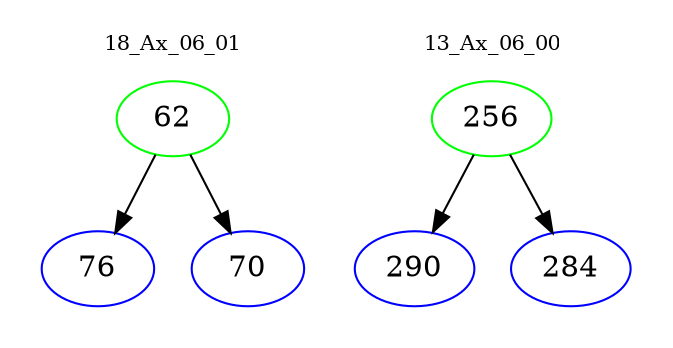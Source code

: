 digraph{
subgraph cluster_0 {
color = white
label = "18_Ax_06_01";
fontsize=10;
T0_62 [label="62", color="green"]
T0_62 -> T0_76 [color="black"]
T0_76 [label="76", color="blue"]
T0_62 -> T0_70 [color="black"]
T0_70 [label="70", color="blue"]
}
subgraph cluster_1 {
color = white
label = "13_Ax_06_00";
fontsize=10;
T1_256 [label="256", color="green"]
T1_256 -> T1_290 [color="black"]
T1_290 [label="290", color="blue"]
T1_256 -> T1_284 [color="black"]
T1_284 [label="284", color="blue"]
}
}
